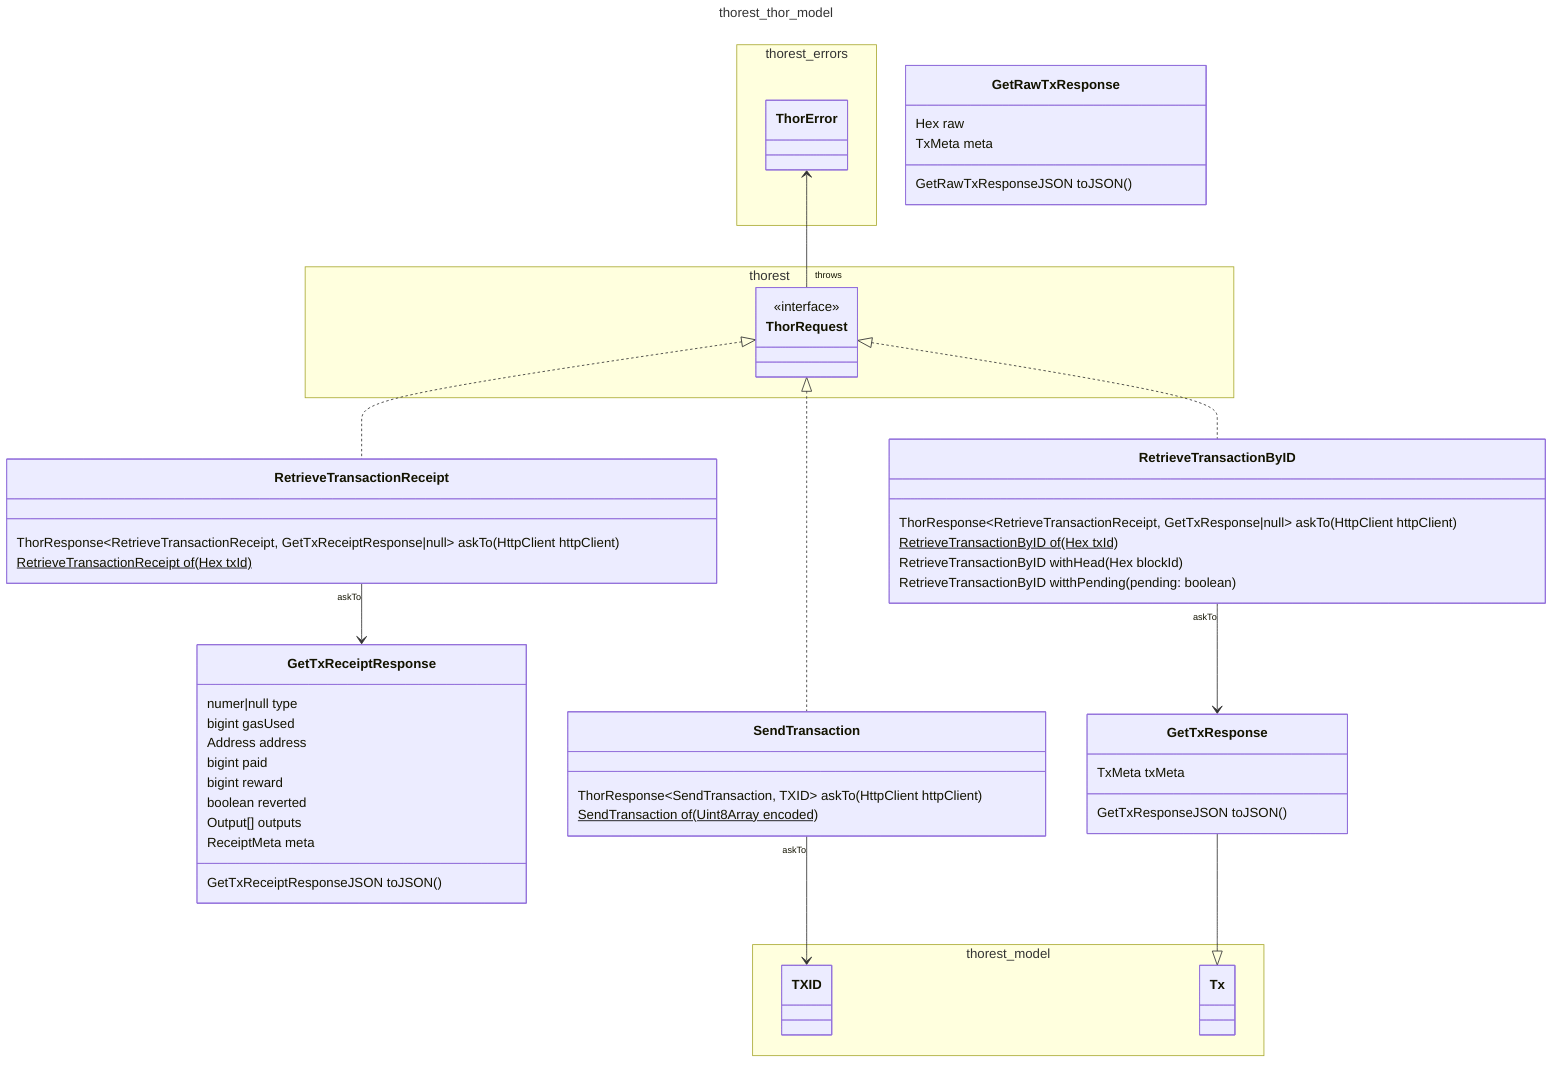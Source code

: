 ---
title: thorest_thor_model
---
classDiagram
    namespace thorest {
        class ThorRequest {
            <<interface>>
        }
    }
    namespace thorest_errors {
        class ThorError
    }
    namespace thorest_model {
        class TXID
        class Tx
    }
    class GetRawTxResponse {
        Hex raw
        TxMeta meta
        GetRawTxResponseJSON toJSON()
    }
    class GetTxReceiptResponse {
        numer|null type
        bigint gasUsed
        Address address
        bigint paid
        bigint reward
        boolean reverted
        Output[] outputs
        ReceiptMeta meta
        GetTxReceiptResponseJSON toJSON()
    }
    class GetTxResponse {
        TxMeta txMeta
        GetTxResponseJSON toJSON()
    }
    class RetrieveTransactionByID {
        ThorResponse~RetrieveTransactionReceipt, GetTxResponse|null~ askTo(HttpClient httpClient)
        RetrieveTransactionByID of(Hex txId)$
        RetrieveTransactionByID withHead(Hex blockId)
        RetrieveTransactionByID witthPending(pending: boolean)
    }
    class RetrieveTransactionReceipt {
        ThorResponse~RetrieveTransactionReceipt, GetTxReceiptResponse|null~ askTo(HttpClient httpClient)
        RetrieveTransactionReceipt of(Hex txId)$
    }
    class SendTransaction {
        ThorResponse~SendTransaction, TXID~ askTo(HttpClient httpClient)
        SendTransaction of(Uint8Array encoded)$
    }
    ThorRequest <|.. RetrieveTransactionByID
    ThorRequest <|.. RetrieveTransactionReceipt
    ThorRequest <|.. SendTransaction
    GetTxResponse --|> Tx
    RetrieveTransactionByID "askTo" --> GetTxResponse
    RetrieveTransactionReceipt "askTo" --> GetTxReceiptResponse
    SendTransaction "askTo" --> TXID
    ThorError <-- "throws" ThorRequest